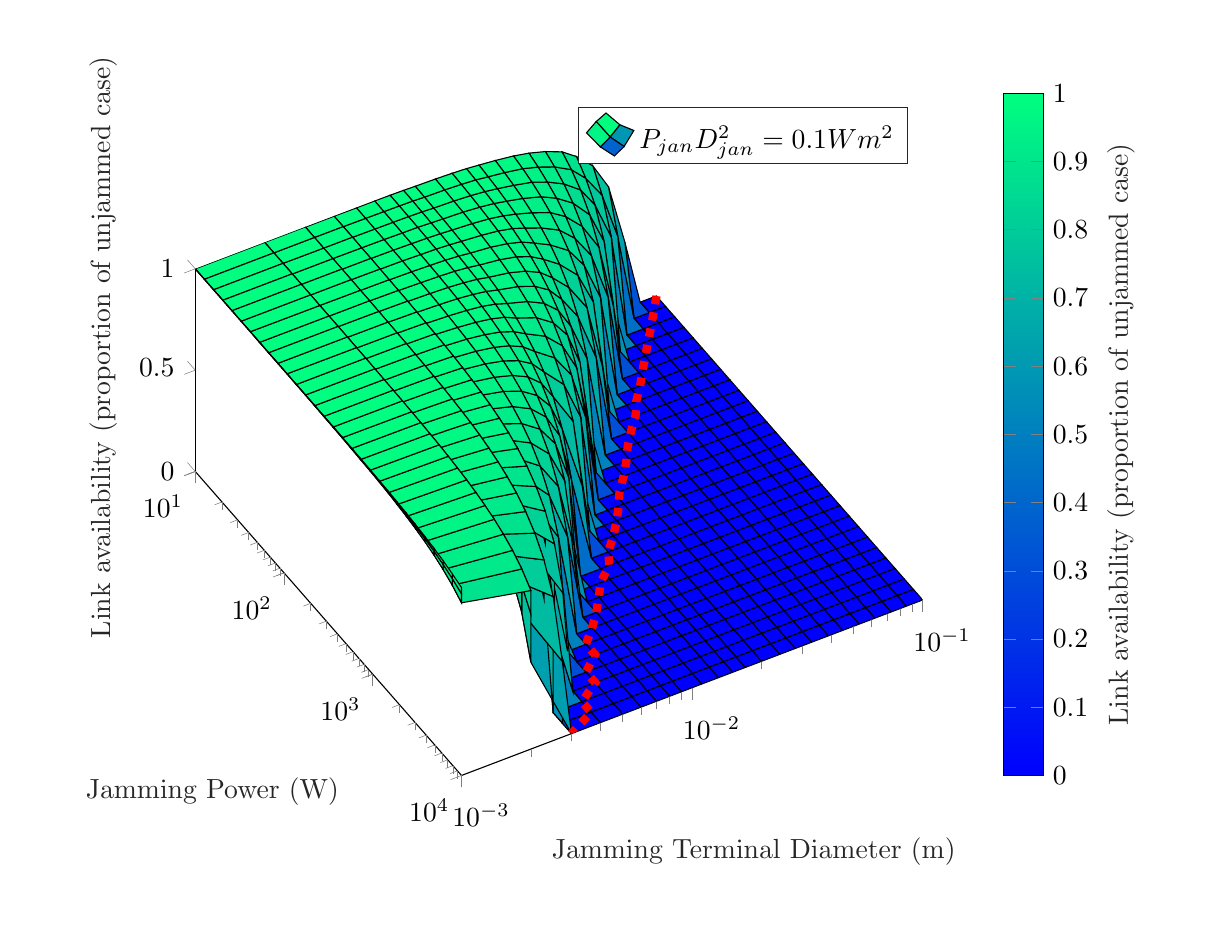 % This file was created by matlab2tikz.
%
%The latest updates can be retrieved from
%  http://www.mathworks.com/matlabcentral/fileexchange/22022-matlab2tikz-matlab2tikz
%where you can also make suggestions and rate matlab2tikz.
%
\begin{tikzpicture}

\begin{axis}[%
width=3.637in,
height=3.411in,
at={(0.838in,0.636in)},
scale only axis,
point meta min=0,
point meta max=1,
xmode=log,
xmin=10,
xmax=10000,
xminorticks=true,
tick align=outside,
xlabel style={font=\color{white!15!black}},
xlabel={Jamming Power (W)},
ymode=log,
ymin=0.001,
ymax=0.1,
yminorticks=true,
ylabel style={font=\color{white!15!black}},
ylabel={Jamming Terminal Diameter (m)},
zmin=0,
zmax=1,
zlabel style={font=\color{white!15!black}},
zlabel={Link availability (proportion of unjammed case)},
view={60}{60},
axis background/.style={fill=white},
axis x line*=bottom,
axis y line*=left,
axis z line*=left,
legend style={legend cell align=left, align=left, draw=white!15!black},
colormap={mymap}{[1pt] rgb(0pt)=(0,0,1); rgb(255pt)=(0,1,0.5)},
colorbar,
colorbar style={ylabel style={font=\color{white!15!black}}, ylabel={Link availability (proportion of unjammed case)}}
]

\addplot3[%
surf,
shader=flat corner, draw=black, z buffer=sort, colormap={mymap}{[1pt] rgb(0pt)=(0,0,1); rgb(255pt)=(0,1,0.5)}, mesh/rows=30]
table[row sep=crcr, point meta=\thisrow{c}] {%
%
x	y	z	c\\
10	0.001	1	1\\
10	0.001	1	1\\
10	0.001	1.0	1.0\\
10	0.002	1.0	1.0\\
10	0.002	1.0	1.0\\
10	0.002	1.0	1.0\\
10	0.003	1.0	1.0\\
10	0.003	0.999	0.999\\
10	0.004	0.999	0.999\\
10	0.004	0.999	0.999\\
10	0.005	0.998	0.998\\
10	0.006	0.998	0.998\\
10	0.007	0.997	0.997\\
10	0.008	0.996	0.996\\
10	0.009	0.994	0.994\\
10	0.011	0.992	0.992\\
10	0.013	0.989	0.989\\
10	0.015	0.985	0.985\\
10	0.017	0.979	0.979\\
10	0.02	0.971	0.971\\
10	0.024	0.959	0.959\\
10	0.028	0.944	0.944\\
10	0.033	0.921	0.921\\
10	0.039	0.888	0.888\\
10	0.045	0.838	0.838\\
10	0.053	0.761	0.761\\
10	0.062	0.628	0.628\\
10	0.073	0.324	0.324\\
10	0.085	0	0\\
10	0.1	0	0\\
12.69	0.001	1	1\\
12.69	0.001	1.0	1.0\\
12.69	0.001	1.0	1.0\\
12.69	0.002	1.0	1.0\\
12.69	0.002	1.0	1.0\\
12.69	0.002	1.0	1.0\\
12.69	0.003	1.0	1.0\\
12.69	0.003	0.999	0.999\\
12.69	0.004	0.999	0.999\\
12.69	0.004	0.999	0.999\\
12.69	0.005	0.998	0.998\\
12.69	0.006	0.997	0.997\\
12.69	0.007	0.996	0.996\\
12.69	0.008	0.995	0.995\\
12.69	0.009	0.992	0.992\\
12.69	0.011	0.99	0.99\\
12.69	0.013	0.986	0.986\\
12.69	0.015	0.981	0.981\\
12.69	0.017	0.973	0.973\\
12.69	0.02	0.963	0.963\\
12.69	0.024	0.948	0.948\\
12.69	0.028	0.927	0.927\\
12.69	0.033	0.897	0.897\\
12.69	0.039	0.852	0.852\\
12.69	0.045	0.783	0.783\\
12.69	0.053	0.669	0.669\\
12.69	0.062	0.437	0.437\\
12.69	0.073	0	0\\
12.69	0.085	0	0\\
12.69	0.1	0	0\\
16.103	0.001	1	1\\
16.103	0.001	1.0	1.0\\
16.103	0.001	1.0	1.0\\
16.103	0.002	1.0	1.0\\
16.103	0.002	1.0	1.0\\
16.103	0.002	1.0	1.0\\
16.103	0.003	0.999	0.999\\
16.103	0.003	0.999	0.999\\
16.103	0.004	0.999	0.999\\
16.103	0.004	0.998	0.998\\
16.103	0.005	0.997	0.997\\
16.103	0.006	0.996	0.996\\
16.103	0.007	0.995	0.995\\
16.103	0.008	0.993	0.993\\
16.103	0.009	0.99	0.99\\
16.103	0.011	0.987	0.987\\
16.103	0.013	0.982	0.982\\
16.103	0.015	0.975	0.975\\
16.103	0.017	0.966	0.966\\
16.103	0.02	0.952	0.952\\
16.103	0.024	0.933	0.933\\
16.103	0.028	0.905	0.905\\
16.103	0.033	0.865	0.865\\
16.103	0.039	0.804	0.804\\
16.103	0.045	0.704	0.704\\
16.103	0.053	0.515	0.515\\
16.103	0.062	0	0\\
16.103	0.073	0	0\\
16.103	0.085	0	0\\
16.103	0.1	0	0\\
20.434	0.001	1.0	1.0\\
20.434	0.001	1.0	1.0\\
20.434	0.001	1.0	1.0\\
20.434	0.002	1.0	1.0\\
20.434	0.002	1.0	1.0\\
20.434	0.002	0.999	0.999\\
20.434	0.003	0.999	0.999\\
20.434	0.003	0.999	0.999\\
20.434	0.004	0.998	0.998\\
20.434	0.004	0.998	0.998\\
20.434	0.005	0.997	0.997\\
20.434	0.006	0.995	0.995\\
20.434	0.007	0.994	0.994\\
20.434	0.008	0.991	0.991\\
20.434	0.009	0.988	0.988\\
20.434	0.011	0.984	0.984\\
20.434	0.013	0.977	0.977\\
20.434	0.015	0.968	0.968\\
20.434	0.017	0.956	0.956\\
20.434	0.02	0.939	0.939\\
20.434	0.024	0.913	0.913\\
20.434	0.028	0.877	0.877\\
20.434	0.033	0.822	0.822\\
20.434	0.039	0.733	0.733\\
20.434	0.045	0.576	0.576\\
20.434	0.053	0	0\\
20.434	0.062	0	0\\
20.434	0.073	0	0\\
20.434	0.085	0	0\\
20.434	0.1	0	0\\
25.929	0.001	1.0	1.0\\
25.929	0.001	1.0	1.0\\
25.929	0.001	1.0	1.0\\
25.929	0.002	1.0	1.0\\
25.929	0.002	0.999	0.999\\
25.929	0.002	0.999	0.999\\
25.929	0.003	0.999	0.999\\
25.929	0.003	0.998	0.998\\
25.929	0.004	0.998	0.998\\
25.929	0.004	0.997	0.997\\
25.929	0.005	0.996	0.996\\
25.929	0.006	0.994	0.994\\
25.929	0.007	0.992	0.992\\
25.929	0.008	0.989	0.989\\
25.929	0.009	0.985	0.985\\
25.929	0.011	0.979	0.979\\
25.929	0.013	0.971	0.971\\
25.929	0.015	0.959	0.959\\
25.929	0.017	0.944	0.944\\
25.929	0.02	0.92	0.92\\
25.929	0.024	0.887	0.887\\
25.929	0.028	0.838	0.838\\
25.929	0.033	0.759	0.759\\
25.929	0.039	0.626	0.626\\
25.929	0.045	0.313	0.313\\
25.929	0.053	0	0\\
25.929	0.062	0	0\\
25.929	0.073	0	0\\
25.929	0.085	0	0\\
25.929	0.1	0	0\\
32.903	0.001	1.0	1.0\\
32.903	0.001	1.0	1.0\\
32.903	0.001	1.0	1.0\\
32.903	0.002	1.0	1.0\\
32.903	0.002	0.999	0.999\\
32.903	0.002	0.999	0.999\\
32.903	0.003	0.999	0.999\\
32.903	0.003	0.998	0.998\\
32.903	0.004	0.997	0.997\\
32.903	0.004	0.996	0.996\\
32.903	0.005	0.995	0.995\\
32.903	0.006	0.992	0.992\\
32.903	0.007	0.99	0.99\\
32.903	0.008	0.986	0.986\\
32.903	0.009	0.981	0.981\\
32.903	0.011	0.973	0.973\\
32.903	0.013	0.963	0.963\\
32.903	0.015	0.948	0.948\\
32.903	0.017	0.927	0.927\\
32.903	0.02	0.897	0.897\\
32.903	0.024	0.852	0.852\\
32.903	0.028	0.783	0.783\\
32.903	0.033	0.667	0.667\\
32.903	0.039	0.432	0.432\\
32.903	0.045	0	0\\
32.903	0.053	0	0\\
32.903	0.062	0	0\\
32.903	0.073	0	0\\
32.903	0.085	0	0\\
32.903	0.1	0	0\\
41.753	0.001	1.0	1.0\\
41.753	0.001	1.0	1.0\\
41.753	0.001	1.0	1.0\\
41.753	0.002	0.999	0.999\\
41.753	0.002	0.999	0.999\\
41.753	0.002	0.999	0.999\\
41.753	0.003	0.998	0.998\\
41.753	0.003	0.997	0.997\\
41.753	0.004	0.996	0.996\\
41.753	0.004	0.995	0.995\\
41.753	0.005	0.993	0.993\\
41.753	0.006	0.99	0.99\\
41.753	0.007	0.987	0.987\\
41.753	0.008	0.982	0.982\\
41.753	0.009	0.975	0.975\\
41.753	0.011	0.966	0.966\\
41.753	0.013	0.952	0.952\\
41.753	0.015	0.933	0.933\\
41.753	0.017	0.905	0.905\\
41.753	0.02	0.865	0.865\\
41.753	0.024	0.803	0.803\\
41.753	0.028	0.702	0.702\\
41.753	0.033	0.512	0.512\\
41.753	0.039	0	0\\
41.753	0.045	0	0\\
41.753	0.053	0	0\\
41.753	0.062	0	0\\
41.753	0.073	0	0\\
41.753	0.085	0	0\\
41.753	0.1	0	0\\
52.983	0.001	1.0	1.0\\
52.983	0.001	1.0	1.0\\
52.983	0.001	0.999	0.999\\
52.983	0.002	0.999	0.999\\
52.983	0.002	0.999	0.999\\
52.983	0.002	0.998	0.998\\
52.983	0.003	0.998	0.998\\
52.983	0.003	0.997	0.997\\
52.983	0.004	0.995	0.995\\
52.983	0.004	0.994	0.994\\
52.983	0.005	0.991	0.991\\
52.983	0.006	0.988	0.988\\
52.983	0.007	0.984	0.984\\
52.983	0.008	0.977	0.977\\
52.983	0.009	0.968	0.968\\
52.983	0.011	0.956	0.956\\
52.983	0.013	0.939	0.939\\
52.983	0.015	0.913	0.913\\
52.983	0.017	0.877	0.877\\
52.983	0.02	0.821	0.821\\
52.983	0.024	0.733	0.733\\
52.983	0.028	0.574	0.574\\
52.983	0.033	0	0\\
52.983	0.039	0	0\\
52.983	0.045	0	0\\
52.983	0.053	0	0\\
52.983	0.062	0	0\\
52.983	0.073	0	0\\
52.983	0.085	0	0\\
52.983	0.1	0	0\\
67.234	0.001	1.0	1.0\\
67.234	0.001	0.999	0.999\\
67.234	0.001	0.999	0.999\\
67.234	0.002	0.999	0.999\\
67.234	0.002	0.998	0.998\\
67.234	0.002	0.998	0.998\\
67.234	0.003	0.997	0.997\\
67.234	0.003	0.996	0.996\\
67.234	0.004	0.994	0.994\\
67.234	0.004	0.992	0.992\\
67.234	0.005	0.989	0.989\\
67.234	0.006	0.985	0.985\\
67.234	0.007	0.979	0.979\\
67.234	0.008	0.971	0.971\\
67.234	0.009	0.959	0.959\\
67.234	0.011	0.943	0.943\\
67.234	0.013	0.92	0.92\\
67.234	0.015	0.887	0.887\\
67.234	0.017	0.837	0.837\\
67.234	0.02	0.759	0.759\\
67.234	0.024	0.625	0.625\\
67.234	0.028	0.308	0.308\\
67.234	0.033	0	0\\
67.234	0.039	0	0\\
67.234	0.045	0	0\\
67.234	0.053	0	0\\
67.234	0.062	0	0\\
67.234	0.073	0	0\\
67.234	0.085	0	0\\
67.234	0.1	0	0\\
85.317	0.001	1.0	1.0\\
85.317	0.001	0.999	0.999\\
85.317	0.001	0.999	0.999\\
85.317	0.002	0.999	0.999\\
85.317	0.002	0.998	0.998\\
85.317	0.002	0.997	0.997\\
85.317	0.003	0.996	0.996\\
85.317	0.003	0.995	0.995\\
85.317	0.004	0.992	0.992\\
85.317	0.004	0.99	0.99\\
85.317	0.005	0.986	0.986\\
85.317	0.006	0.981	0.981\\
85.317	0.007	0.973	0.973\\
85.317	0.008	0.963	0.963\\
85.317	0.009	0.948	0.948\\
85.317	0.011	0.927	0.927\\
85.317	0.013	0.897	0.897\\
85.317	0.015	0.852	0.852\\
85.317	0.017	0.783	0.783\\
85.317	0.02	0.667	0.667\\
85.317	0.024	0.43	0.43\\
85.317	0.028	0	0\\
85.317	0.033	0	0\\
85.317	0.039	0	0\\
85.317	0.045	0	0\\
85.317	0.053	0	0\\
85.317	0.062	0	0\\
85.317	0.073	0	0\\
85.317	0.085	0	0\\
85.317	0.1	0	0\\
108.264	0.001	0.999	0.999\\
108.264	0.001	0.999	0.999\\
108.264	0.001	0.999	0.999\\
108.264	0.002	0.998	0.998\\
108.264	0.002	0.997	0.997\\
108.264	0.002	0.996	0.996\\
108.264	0.003	0.995	0.995\\
108.264	0.003	0.993	0.993\\
108.264	0.004	0.99	0.99\\
108.264	0.004	0.987	0.987\\
108.264	0.005	0.982	0.982\\
108.264	0.006	0.975	0.975\\
108.264	0.007	0.966	0.966\\
108.264	0.008	0.952	0.952\\
108.264	0.009	0.933	0.933\\
108.264	0.011	0.905	0.905\\
108.264	0.013	0.865	0.865\\
108.264	0.015	0.803	0.803\\
108.264	0.017	0.702	0.702\\
108.264	0.02	0.511	0.511\\
108.264	0.024	0	0\\
108.264	0.028	0	0\\
108.264	0.033	0	0\\
108.264	0.039	0	0\\
108.264	0.045	0	0\\
108.264	0.053	0	0\\
108.264	0.062	0	0\\
108.264	0.073	0	0\\
108.264	0.085	0	0\\
108.264	0.1	0	0\\
137.382	0.001	0.999	0.999\\
137.382	0.001	0.999	0.999\\
137.382	0.001	0.998	0.998\\
137.382	0.002	0.998	0.998\\
137.382	0.002	0.997	0.997\\
137.382	0.002	0.995	0.995\\
137.382	0.003	0.994	0.994\\
137.382	0.003	0.991	0.991\\
137.382	0.004	0.988	0.988\\
137.382	0.004	0.984	0.984\\
137.382	0.005	0.977	0.977\\
137.382	0.006	0.968	0.968\\
137.382	0.007	0.956	0.956\\
137.382	0.008	0.939	0.939\\
137.382	0.009	0.913	0.913\\
137.382	0.011	0.877	0.877\\
137.382	0.013	0.821	0.821\\
137.382	0.015	0.733	0.733\\
137.382	0.017	0.574	0.574\\
137.382	0.02	0	0\\
137.382	0.024	0	0\\
137.382	0.028	0	0\\
137.382	0.033	0	0\\
137.382	0.039	0	0\\
137.382	0.045	0	0\\
137.382	0.053	0	0\\
137.382	0.062	0	0\\
137.382	0.073	0	0\\
137.382	0.085	0	0\\
137.382	0.1	0	0\\
174.333	0.001	0.999	0.999\\
174.333	0.001	0.998	0.998\\
174.333	0.001	0.998	0.998\\
174.333	0.002	0.997	0.997\\
174.333	0.002	0.996	0.996\\
174.333	0.002	0.994	0.994\\
174.333	0.003	0.992	0.992\\
174.333	0.003	0.989	0.989\\
174.333	0.004	0.985	0.985\\
174.333	0.004	0.979	0.979\\
174.333	0.005	0.971	0.971\\
174.333	0.006	0.959	0.959\\
174.333	0.007	0.943	0.943\\
174.333	0.008	0.92	0.92\\
174.333	0.009	0.887	0.887\\
174.333	0.011	0.837	0.837\\
174.333	0.013	0.759	0.759\\
174.333	0.015	0.624	0.624\\
174.333	0.017	0.306	0.306\\
174.333	0.02	0	0\\
174.333	0.024	0	0\\
174.333	0.028	0	0\\
174.333	0.033	0	0\\
174.333	0.039	0	0\\
174.333	0.045	0	0\\
174.333	0.053	0	0\\
174.333	0.062	0	0\\
174.333	0.073	0	0\\
174.333	0.085	0	0\\
174.333	0.1	0	0\\
221.222	0.001	0.999	0.999\\
221.222	0.001	0.998	0.998\\
221.222	0.001	0.997	0.997\\
221.222	0.002	0.996	0.996\\
221.222	0.002	0.995	0.995\\
221.222	0.002	0.992	0.992\\
221.222	0.003	0.99	0.99\\
221.222	0.003	0.986	0.986\\
221.222	0.004	0.981	0.981\\
221.222	0.004	0.973	0.973\\
221.222	0.005	0.963	0.963\\
221.222	0.006	0.948	0.948\\
221.222	0.007	0.927	0.927\\
221.222	0.008	0.897	0.897\\
221.222	0.009	0.852	0.852\\
221.222	0.011	0.782	0.782\\
221.222	0.013	0.666	0.666\\
221.222	0.015	0.429	0.429\\
221.222	0.017	0	0\\
221.222	0.02	0	0\\
221.222	0.024	0	0\\
221.222	0.028	0	0\\
221.222	0.033	0	0\\
221.222	0.039	0	0\\
221.222	0.045	0	0\\
221.222	0.053	0	0\\
221.222	0.062	0	0\\
221.222	0.073	0	0\\
221.222	0.085	0	0\\
221.222	0.1	0	0\\
280.722	0.001	0.998	0.998\\
280.722	0.001	0.997	0.997\\
280.722	0.001	0.996	0.996\\
280.722	0.002	0.995	0.995\\
280.722	0.002	0.993	0.993\\
280.722	0.002	0.99	0.99\\
280.722	0.003	0.987	0.987\\
280.722	0.003	0.982	0.982\\
280.722	0.004	0.975	0.975\\
280.722	0.004	0.966	0.966\\
280.722	0.005	0.952	0.952\\
280.722	0.006	0.933	0.933\\
280.722	0.007	0.905	0.905\\
280.722	0.008	0.865	0.865\\
280.722	0.009	0.803	0.803\\
280.722	0.011	0.702	0.702\\
280.722	0.013	0.511	0.511\\
280.722	0.015	0	0\\
280.722	0.017	0	0\\
280.722	0.02	0	0\\
280.722	0.024	0	0\\
280.722	0.028	0	0\\
280.722	0.033	0	0\\
280.722	0.039	0	0\\
280.722	0.045	0	0\\
280.722	0.053	0	0\\
280.722	0.062	0	0\\
280.722	0.073	0	0\\
280.722	0.085	0	0\\
280.722	0.1	0	0\\
356.225	0.001	0.998	0.998\\
356.225	0.001	0.997	0.997\\
356.225	0.001	0.995	0.995\\
356.225	0.002	0.994	0.994\\
356.225	0.002	0.991	0.991\\
356.225	0.002	0.988	0.988\\
356.225	0.003	0.984	0.984\\
356.225	0.003	0.977	0.977\\
356.225	0.004	0.968	0.968\\
356.225	0.004	0.956	0.956\\
356.225	0.005	0.938	0.938\\
356.225	0.006	0.913	0.913\\
356.225	0.007	0.877	0.877\\
356.225	0.008	0.821	0.821\\
356.225	0.009	0.733	0.733\\
356.225	0.011	0.573	0.573\\
356.225	0.013	0	0\\
356.225	0.015	0	0\\
356.225	0.017	0	0\\
356.225	0.02	0	0\\
356.225	0.024	0	0\\
356.225	0.028	0	0\\
356.225	0.033	0	0\\
356.225	0.039	0	0\\
356.225	0.045	0	0\\
356.225	0.053	0	0\\
356.225	0.062	0	0\\
356.225	0.073	0	0\\
356.225	0.085	0	0\\
356.225	0.1	0	0\\
452.035	0.001	0.997	0.997\\
452.035	0.001	0.996	0.996\\
452.035	0.001	0.994	0.994\\
452.035	0.002	0.992	0.992\\
452.035	0.002	0.989	0.989\\
452.035	0.002	0.985	0.985\\
452.035	0.003	0.979	0.979\\
452.035	0.003	0.971	0.971\\
452.035	0.004	0.959	0.959\\
452.035	0.004	0.943	0.943\\
452.035	0.005	0.92	0.92\\
452.035	0.006	0.887	0.887\\
452.035	0.007	0.837	0.837\\
452.035	0.008	0.759	0.759\\
452.035	0.009	0.624	0.624\\
452.035	0.011	0.306	0.306\\
452.035	0.013	0	0\\
452.035	0.015	0	0\\
452.035	0.017	0	0\\
452.035	0.02	0	0\\
452.035	0.024	0	0\\
452.035	0.028	0	0\\
452.035	0.033	0	0\\
452.035	0.039	0	0\\
452.035	0.045	0	0\\
452.035	0.053	0	0\\
452.035	0.062	0	0\\
452.035	0.073	0	0\\
452.035	0.085	0	0\\
452.035	0.1	0	0\\
573.615	0.001	0.996	0.996\\
573.615	0.001	0.995	0.995\\
573.615	0.001	0.992	0.992\\
573.615	0.002	0.99	0.99\\
573.615	0.002	0.986	0.986\\
573.615	0.002	0.981	0.981\\
573.615	0.003	0.973	0.973\\
573.615	0.003	0.963	0.963\\
573.615	0.004	0.948	0.948\\
573.615	0.004	0.927	0.927\\
573.615	0.005	0.897	0.897\\
573.615	0.006	0.852	0.852\\
573.615	0.007	0.782	0.782\\
573.615	0.008	0.666	0.666\\
573.615	0.009	0.428	0.428\\
573.615	0.011	0	0\\
573.615	0.013	0	0\\
573.615	0.015	0	0\\
573.615	0.017	0	0\\
573.615	0.02	0	0\\
573.615	0.024	0	0\\
573.615	0.028	0	0\\
573.615	0.033	0	0\\
573.615	0.039	0	0\\
573.615	0.045	0	0\\
573.615	0.053	0	0\\
573.615	0.062	0	0\\
573.615	0.073	0	0\\
573.615	0.085	0	0\\
573.615	0.1	0	0\\
727.895	0.001	0.995	0.995\\
727.895	0.001	0.993	0.993\\
727.895	0.001	0.99	0.99\\
727.895	0.002	0.987	0.987\\
727.895	0.002	0.982	0.982\\
727.895	0.002	0.975	0.975\\
727.895	0.003	0.966	0.966\\
727.895	0.003	0.952	0.952\\
727.895	0.004	0.933	0.933\\
727.895	0.004	0.905	0.905\\
727.895	0.005	0.865	0.865\\
727.895	0.006	0.803	0.803\\
727.895	0.007	0.702	0.702\\
727.895	0.008	0.511	0.511\\
727.895	0.009	0	0\\
727.895	0.011	0	0\\
727.895	0.013	0	0\\
727.895	0.015	0	0\\
727.895	0.017	0	0\\
727.895	0.02	0	0\\
727.895	0.024	0	0\\
727.895	0.028	0	0\\
727.895	0.033	0	0\\
727.895	0.039	0	0\\
727.895	0.045	0	0\\
727.895	0.053	0	0\\
727.895	0.062	0	0\\
727.895	0.073	0	0\\
727.895	0.085	0	0\\
727.895	0.1	0	0\\
923.671	0.001	0.994	0.994\\
923.671	0.001	0.991	0.991\\
923.671	0.001	0.988	0.988\\
923.671	0.002	0.984	0.984\\
923.671	0.002	0.977	0.977\\
923.671	0.002	0.968	0.968\\
923.671	0.003	0.956	0.956\\
923.671	0.003	0.938	0.938\\
923.671	0.004	0.913	0.913\\
923.671	0.004	0.877	0.877\\
923.671	0.005	0.821	0.821\\
923.671	0.006	0.733	0.733\\
923.671	0.007	0.573	0.573\\
923.671	0.008	0	0\\
923.671	0.009	0	0\\
923.671	0.011	0	0\\
923.671	0.013	0	0\\
923.671	0.015	0	0\\
923.671	0.017	0	0\\
923.671	0.02	0	0\\
923.671	0.024	0	0\\
923.671	0.028	0	0\\
923.671	0.033	0	0\\
923.671	0.039	0	0\\
923.671	0.045	0	0\\
923.671	0.053	0	0\\
923.671	0.062	0	0\\
923.671	0.073	0	0\\
923.671	0.085	0	0\\
923.671	0.1	0	0\\
1172.102	0.001	0.992	0.992\\
1172.102	0.001	0.989	0.989\\
1172.102	0.001	0.985	0.985\\
1172.102	0.002	0.979	0.979\\
1172.102	0.002	0.971	0.971\\
1172.102	0.002	0.959	0.959\\
1172.102	0.003	0.943	0.943\\
1172.102	0.003	0.92	0.92\\
1172.102	0.004	0.887	0.887\\
1172.102	0.004	0.837	0.837\\
1172.102	0.005	0.759	0.759\\
1172.102	0.006	0.624	0.624\\
1172.102	0.007	0.305	0.305\\
1172.102	0.008	0	0\\
1172.102	0.009	0	0\\
1172.102	0.011	0	0\\
1172.102	0.013	0	0\\
1172.102	0.015	0	0\\
1172.102	0.017	0	0\\
1172.102	0.02	0	0\\
1172.102	0.024	0	0\\
1172.102	0.028	0	0\\
1172.102	0.033	0	0\\
1172.102	0.039	0	0\\
1172.102	0.045	0	0\\
1172.102	0.053	0	0\\
1172.102	0.062	0	0\\
1172.102	0.073	0	0\\
1172.102	0.085	0	0\\
1172.102	0.1	0	0\\
1487.352	0.001	0.99	0.99\\
1487.352	0.001	0.986	0.986\\
1487.352	0.001	0.981	0.981\\
1487.352	0.002	0.973	0.973\\
1487.352	0.002	0.963	0.963\\
1487.352	0.002	0.948	0.948\\
1487.352	0.003	0.927	0.927\\
1487.352	0.003	0.897	0.897\\
1487.352	0.004	0.852	0.852\\
1487.352	0.004	0.782	0.782\\
1487.352	0.005	0.666	0.666\\
1487.352	0.006	0.428	0.428\\
1487.352	0.007	0	0\\
1487.352	0.008	0	0\\
1487.352	0.009	0	0\\
1487.352	0.011	0	0\\
1487.352	0.013	0	0\\
1487.352	0.015	0	0\\
1487.352	0.017	0	0\\
1487.352	0.02	0	0\\
1487.352	0.024	0	0\\
1487.352	0.028	0	0\\
1487.352	0.033	0	0\\
1487.352	0.039	0	0\\
1487.352	0.045	0	0\\
1487.352	0.053	0	0\\
1487.352	0.062	0	0\\
1487.352	0.073	0	0\\
1487.352	0.085	0	0\\
1487.352	0.1	0	0\\
1887.392	0.001	0.987	0.987\\
1887.392	0.001	0.982	0.982\\
1887.392	0.001	0.975	0.975\\
1887.392	0.002	0.966	0.966\\
1887.392	0.002	0.952	0.952\\
1887.392	0.002	0.933	0.933\\
1887.392	0.003	0.905	0.905\\
1887.392	0.003	0.865	0.865\\
1887.392	0.004	0.803	0.803\\
1887.392	0.004	0.702	0.702\\
1887.392	0.005	0.511	0.511\\
1887.392	0.006	0	0\\
1887.392	0.007	0	0\\
1887.392	0.008	0	0\\
1887.392	0.009	0	0\\
1887.392	0.011	0	0\\
1887.392	0.013	0	0\\
1887.392	0.015	0	0\\
1887.392	0.017	0	0\\
1887.392	0.02	0	0\\
1887.392	0.024	0	0\\
1887.392	0.028	0	0\\
1887.392	0.033	0	0\\
1887.392	0.039	0	0\\
1887.392	0.045	0	0\\
1887.392	0.053	0	0\\
1887.392	0.062	0	0\\
1887.392	0.073	0	0\\
1887.392	0.085	0	0\\
1887.392	0.1	0	0\\
2395.027	0.001	0.984	0.984\\
2395.027	0.001	0.977	0.977\\
2395.027	0.001	0.968	0.968\\
2395.027	0.002	0.956	0.956\\
2395.027	0.002	0.938	0.938\\
2395.027	0.002	0.913	0.913\\
2395.027	0.003	0.877	0.877\\
2395.027	0.003	0.821	0.821\\
2395.027	0.004	0.733	0.733\\
2395.027	0.004	0.573	0.573\\
2395.027	0.005	0	0\\
2395.027	0.006	0	0\\
2395.027	0.007	0	0\\
2395.027	0.008	0	0\\
2395.027	0.009	0	0\\
2395.027	0.011	0	0\\
2395.027	0.013	0	0\\
2395.027	0.015	0	0\\
2395.027	0.017	0	0\\
2395.027	0.02	0	0\\
2395.027	0.024	0	0\\
2395.027	0.028	0	0\\
2395.027	0.033	0	0\\
2395.027	0.039	0	0\\
2395.027	0.045	0	0\\
2395.027	0.053	0	0\\
2395.027	0.062	0	0\\
2395.027	0.073	0	0\\
2395.027	0.085	0	0\\
2395.027	0.1	0	0\\
3039.195	0.001	0.979	0.979\\
3039.195	0.001	0.971	0.971\\
3039.195	0.001	0.959	0.959\\
3039.195	0.002	0.943	0.943\\
3039.195	0.002	0.92	0.92\\
3039.195	0.002	0.887	0.887\\
3039.195	0.003	0.837	0.837\\
3039.195	0.003	0.759	0.759\\
3039.195	0.004	0.624	0.624\\
3039.195	0.004	0.305	0.305\\
3039.195	0.005	0	0\\
3039.195	0.006	0	0\\
3039.195	0.007	0	0\\
3039.195	0.008	0	0\\
3039.195	0.009	0	0\\
3039.195	0.011	0	0\\
3039.195	0.013	0	0\\
3039.195	0.015	0	0\\
3039.195	0.017	0	0\\
3039.195	0.02	0	0\\
3039.195	0.024	0	0\\
3039.195	0.028	0	0\\
3039.195	0.033	0	0\\
3039.195	0.039	0	0\\
3039.195	0.045	0	0\\
3039.195	0.053	0	0\\
3039.195	0.062	0	0\\
3039.195	0.073	0	0\\
3039.195	0.085	0	0\\
3039.195	0.1	0	0\\
3856.62	0.001	0.973	0.973\\
3856.62	0.001	0.963	0.963\\
3856.62	0.001	0.948	0.948\\
3856.62	0.002	0.927	0.927\\
3856.62	0.002	0.897	0.897\\
3856.62	0.002	0.852	0.852\\
3856.62	0.003	0.782	0.782\\
3856.62	0.003	0.666	0.666\\
3856.62	0.004	0.428	0.428\\
3856.62	0.004	0	0\\
3856.62	0.005	0	0\\
3856.62	0.006	0	0\\
3856.62	0.007	0	0\\
3856.62	0.008	0	0\\
3856.62	0.009	0	0\\
3856.62	0.011	0	0\\
3856.62	0.013	0	0\\
3856.62	0.015	0	0\\
3856.62	0.017	0	0\\
3856.62	0.02	0	0\\
3856.62	0.024	0	0\\
3856.62	0.028	0	0\\
3856.62	0.033	0	0\\
3856.62	0.039	0	0\\
3856.62	0.045	0	0\\
3856.62	0.053	0	0\\
3856.62	0.062	0	0\\
3856.62	0.073	0	0\\
3856.62	0.085	0	0\\
3856.62	0.1	0	0\\
4893.901	0.001	0.966	0.966\\
4893.901	0.001	0.952	0.952\\
4893.901	0.001	0.933	0.933\\
4893.901	0.002	0.905	0.905\\
4893.901	0.002	0.865	0.865\\
4893.901	0.002	0.803	0.803\\
4893.901	0.003	0.702	0.702\\
4893.901	0.003	0.51	0.51\\
4893.901	0.004	0	0\\
4893.901	0.004	0	0\\
4893.901	0.005	0	0\\
4893.901	0.006	0	0\\
4893.901	0.007	0	0\\
4893.901	0.008	0	0\\
4893.901	0.009	0	0\\
4893.901	0.011	0	0\\
4893.901	0.013	0	0\\
4893.901	0.015	0	0\\
4893.901	0.017	0	0\\
4893.901	0.02	0	0\\
4893.901	0.024	0	0\\
4893.901	0.028	0	0\\
4893.901	0.033	0	0\\
4893.901	0.039	0	0\\
4893.901	0.045	0	0\\
4893.901	0.053	0	0\\
4893.901	0.062	0	0\\
4893.901	0.073	0	0\\
4893.901	0.085	0	0\\
4893.901	0.1	0	0\\
6210.169	0.001	0.956	0.956\\
6210.169	0.001	0.938	0.938\\
6210.169	0.001	0.913	0.913\\
6210.169	0.002	0.877	0.877\\
6210.169	0.002	0.821	0.821\\
6210.169	0.002	0.733	0.733\\
6210.169	0.003	0.573	0.573\\
6210.169	0.003	0	0\\
6210.169	0.004	0	0\\
6210.169	0.004	0	0\\
6210.169	0.005	0	0\\
6210.169	0.006	0	0\\
6210.169	0.007	0	0\\
6210.169	0.008	0	0\\
6210.169	0.009	0	0\\
6210.169	0.011	0	0\\
6210.169	0.013	0	0\\
6210.169	0.015	0	0\\
6210.169	0.017	0	0\\
6210.169	0.02	0	0\\
6210.169	0.024	0	0\\
6210.169	0.028	0	0\\
6210.169	0.033	0	0\\
6210.169	0.039	0	0\\
6210.169	0.045	0	0\\
6210.169	0.053	0	0\\
6210.169	0.062	0	0\\
6210.169	0.073	0	0\\
6210.169	0.085	0	0\\
6210.169	0.1	0	0\\
7880.463	0.001	0.943	0.943\\
7880.463	0.001	0.92	0.92\\
7880.463	0.001	0.887	0.887\\
7880.463	0.002	0.837	0.837\\
7880.463	0.002	0.759	0.759\\
7880.463	0.002	0.624	0.624\\
7880.463	0.003	0.305	0.305\\
7880.463	0.003	0	0\\
7880.463	0.004	0	0\\
7880.463	0.004	0	0\\
7880.463	0.005	0	0\\
7880.463	0.006	0	0\\
7880.463	0.007	0	0\\
7880.463	0.008	0	0\\
7880.463	0.009	0	0\\
7880.463	0.011	0	0\\
7880.463	0.013	0	0\\
7880.463	0.015	0	0\\
7880.463	0.017	0	0\\
7880.463	0.02	0	0\\
7880.463	0.024	0	0\\
7880.463	0.028	0	0\\
7880.463	0.033	0	0\\
7880.463	0.039	0	0\\
7880.463	0.045	0	0\\
7880.463	0.053	0	0\\
7880.463	0.062	0	0\\
7880.463	0.073	0	0\\
7880.463	0.085	0	0\\
7880.463	0.1	0	0\\
10000	0.001	0.927	0.927\\
10000	0.001	0.897	0.897\\
10000	0.001	0.852	0.852\\
10000	0.002	0.782	0.782\\
10000	0.002	0.666	0.666\\
10000	0.002	0.428	0.428\\
10000	0.003	0	0\\
10000	0.003	0	0\\
10000	0.004	0	0\\
10000	0.004	0	0\\
10000	0.005	0	0\\
10000	0.006	0	0\\
10000	0.007	0	0\\
10000	0.008	0	0\\
10000	0.009	0	0\\
10000	0.011	0	0\\
10000	0.013	0	0\\
10000	0.015	0	0\\
10000	0.017	0	0\\
10000	0.02	0	0\\
10000	0.024	0	0\\
10000	0.028	0	0\\
10000	0.033	0	0\\
10000	0.039	0	0\\
10000	0.045	0	0\\
10000	0.053	0	0\\
10000	0.062	0	0\\
10000	0.073	0	0\\
10000	0.085	0	0\\
10000	0.1	0	0\\
};
\addplot3 [color=red, dashed, line width=3.0pt]
 table[row sep=crcr] {%
10	0.1	0\\
12.69	0.089	0\\
16.103	0.079	0\\
20.434	0.07	0\\
25.929	0.062	0\\
32.903	0.055	0\\
41.753	0.049	0\\
52.983	0.043	0\\
67.234	0.039	0\\
85.317	0.034	0\\
108.264	0.03	0\\
137.382	0.027	0\\
174.333	0.024	0\\
221.222	0.021	0\\
280.722	0.019	0\\
356.225	0.017	0\\
452.035	0.015	0\\
573.615	0.013	0\\
727.895	0.012	0\\
923.671	0.01	0\\
1172.102	0.009	0\\
1487.352	0.008	0\\
1887.392	0.007	0\\
2395.027	0.006	0\\
3039.195	0.006	0\\
3856.62	0.005	0\\
4893.901	0.005	0\\
6210.169	0.004	0\\
7880.463	0.004	0\\
10000	0.003	0\\
};
 \addlegendentry{$P_{jan} D_{jan}^2 =0.1Wm^2$}

\end{axis}

\begin{axis}[%
width=5.833in,
height=4.375in,
at={(0in,0in)},
scale only axis,
point meta min=0,
point meta max=1,
xmin=0,
xmax=1,
ymin=0,
ymax=1,
axis line style={draw=none},
ticks=none,
axis x line*=bottom,
axis y line*=left
]
\end{axis}
\end{tikzpicture}%